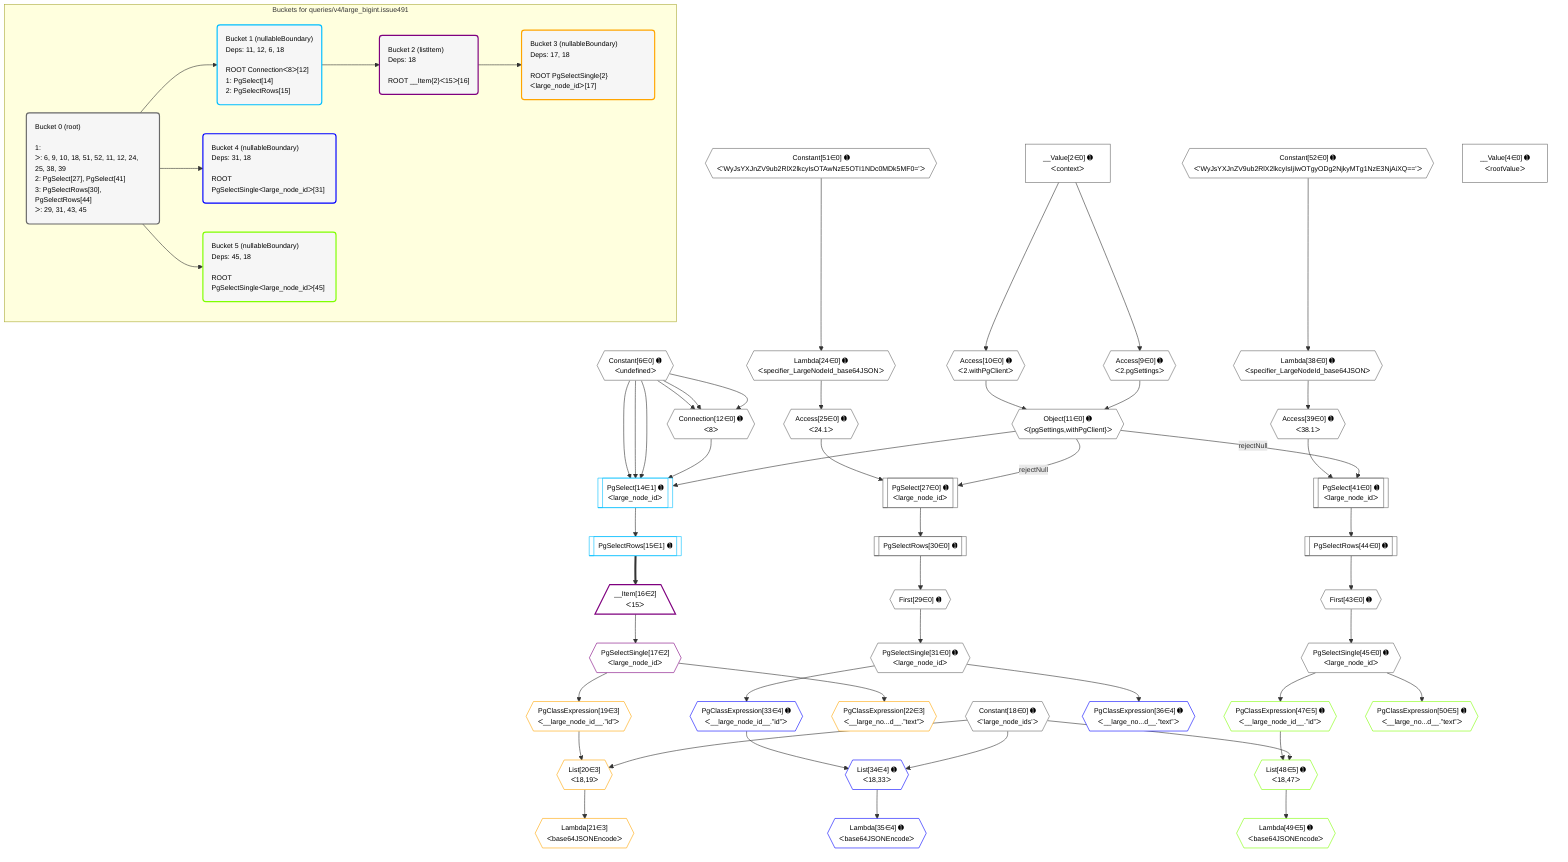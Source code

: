 %%{init: {'themeVariables': { 'fontSize': '12px'}}}%%
graph TD
    classDef path fill:#eee,stroke:#000,color:#000
    classDef plan fill:#fff,stroke-width:1px,color:#000
    classDef itemplan fill:#fff,stroke-width:2px,color:#000
    classDef unbatchedplan fill:#dff,stroke-width:1px,color:#000
    classDef sideeffectplan fill:#fcc,stroke-width:2px,color:#000
    classDef bucket fill:#f6f6f6,color:#000,stroke-width:2px,text-align:left


    %% plan dependencies
    Connection12{{"Connection[12∈0] ➊<br />ᐸ8ᐳ"}}:::plan
    Constant6{{"Constant[6∈0] ➊<br />ᐸundefinedᐳ"}}:::plan
    Constant6 & Constant6 & Constant6 --> Connection12
    Object11{{"Object[11∈0] ➊<br />ᐸ{pgSettings,withPgClient}ᐳ"}}:::plan
    Access9{{"Access[9∈0] ➊<br />ᐸ2.pgSettingsᐳ"}}:::plan
    Access10{{"Access[10∈0] ➊<br />ᐸ2.withPgClientᐳ"}}:::plan
    Access9 & Access10 --> Object11
    PgSelect27[["PgSelect[27∈0] ➊<br />ᐸlarge_node_idᐳ"]]:::plan
    Access25{{"Access[25∈0] ➊<br />ᐸ24.1ᐳ"}}:::plan
    Object11 -->|rejectNull| PgSelect27
    Access25 --> PgSelect27
    PgSelect41[["PgSelect[41∈0] ➊<br />ᐸlarge_node_idᐳ"]]:::plan
    Access39{{"Access[39∈0] ➊<br />ᐸ38.1ᐳ"}}:::plan
    Object11 -->|rejectNull| PgSelect41
    Access39 --> PgSelect41
    __Value2["__Value[2∈0] ➊<br />ᐸcontextᐳ"]:::plan
    __Value2 --> Access9
    __Value2 --> Access10
    Lambda24{{"Lambda[24∈0] ➊<br />ᐸspecifier_LargeNodeId_base64JSONᐳ"}}:::plan
    Constant51{{"Constant[51∈0] ➊<br />ᐸ'WyJsYXJnZV9ub2RlX2lkcyIsOTAwNzE5OTI1NDc0MDk5MF0='ᐳ"}}:::plan
    Constant51 --> Lambda24
    Lambda24 --> Access25
    First29{{"First[29∈0] ➊"}}:::plan
    PgSelectRows30[["PgSelectRows[30∈0] ➊"]]:::plan
    PgSelectRows30 --> First29
    PgSelect27 --> PgSelectRows30
    PgSelectSingle31{{"PgSelectSingle[31∈0] ➊<br />ᐸlarge_node_idᐳ"}}:::plan
    First29 --> PgSelectSingle31
    Lambda38{{"Lambda[38∈0] ➊<br />ᐸspecifier_LargeNodeId_base64JSONᐳ"}}:::plan
    Constant52{{"Constant[52∈0] ➊<br />ᐸ'WyJsYXJnZV9ub2RlX2lkcyIsIjIwOTgyODg2NjkyMTg1NzE3NjAiXQ=='ᐳ"}}:::plan
    Constant52 --> Lambda38
    Lambda38 --> Access39
    First43{{"First[43∈0] ➊"}}:::plan
    PgSelectRows44[["PgSelectRows[44∈0] ➊"]]:::plan
    PgSelectRows44 --> First43
    PgSelect41 --> PgSelectRows44
    PgSelectSingle45{{"PgSelectSingle[45∈0] ➊<br />ᐸlarge_node_idᐳ"}}:::plan
    First43 --> PgSelectSingle45
    __Value4["__Value[4∈0] ➊<br />ᐸrootValueᐳ"]:::plan
    Constant18{{"Constant[18∈0] ➊<br />ᐸ'large_node_ids'ᐳ"}}:::plan
    PgSelect14[["PgSelect[14∈1] ➊<br />ᐸlarge_node_idᐳ"]]:::plan
    Object11 & Connection12 & Constant6 & Constant6 & Constant6 --> PgSelect14
    PgSelectRows15[["PgSelectRows[15∈1] ➊"]]:::plan
    PgSelect14 --> PgSelectRows15
    __Item16[/"__Item[16∈2]<br />ᐸ15ᐳ"\]:::itemplan
    PgSelectRows15 ==> __Item16
    PgSelectSingle17{{"PgSelectSingle[17∈2]<br />ᐸlarge_node_idᐳ"}}:::plan
    __Item16 --> PgSelectSingle17
    List20{{"List[20∈3]<br />ᐸ18,19ᐳ"}}:::plan
    PgClassExpression19{{"PgClassExpression[19∈3]<br />ᐸ__large_node_id__.”id”ᐳ"}}:::plan
    Constant18 & PgClassExpression19 --> List20
    PgSelectSingle17 --> PgClassExpression19
    Lambda21{{"Lambda[21∈3]<br />ᐸbase64JSONEncodeᐳ"}}:::plan
    List20 --> Lambda21
    PgClassExpression22{{"PgClassExpression[22∈3]<br />ᐸ__large_no...d__.”text”ᐳ"}}:::plan
    PgSelectSingle17 --> PgClassExpression22
    List34{{"List[34∈4] ➊<br />ᐸ18,33ᐳ"}}:::plan
    PgClassExpression33{{"PgClassExpression[33∈4] ➊<br />ᐸ__large_node_id__.”id”ᐳ"}}:::plan
    Constant18 & PgClassExpression33 --> List34
    PgSelectSingle31 --> PgClassExpression33
    Lambda35{{"Lambda[35∈4] ➊<br />ᐸbase64JSONEncodeᐳ"}}:::plan
    List34 --> Lambda35
    PgClassExpression36{{"PgClassExpression[36∈4] ➊<br />ᐸ__large_no...d__.”text”ᐳ"}}:::plan
    PgSelectSingle31 --> PgClassExpression36
    List48{{"List[48∈5] ➊<br />ᐸ18,47ᐳ"}}:::plan
    PgClassExpression47{{"PgClassExpression[47∈5] ➊<br />ᐸ__large_node_id__.”id”ᐳ"}}:::plan
    Constant18 & PgClassExpression47 --> List48
    PgSelectSingle45 --> PgClassExpression47
    Lambda49{{"Lambda[49∈5] ➊<br />ᐸbase64JSONEncodeᐳ"}}:::plan
    List48 --> Lambda49
    PgClassExpression50{{"PgClassExpression[50∈5] ➊<br />ᐸ__large_no...d__.”text”ᐳ"}}:::plan
    PgSelectSingle45 --> PgClassExpression50

    %% define steps

    subgraph "Buckets for queries/v4/large_bigint.issue491"
    Bucket0("Bucket 0 (root)<br /><br />1: <br />ᐳ: 6, 9, 10, 18, 51, 52, 11, 12, 24, 25, 38, 39<br />2: PgSelect[27], PgSelect[41]<br />3: PgSelectRows[30], PgSelectRows[44]<br />ᐳ: 29, 31, 43, 45"):::bucket
    classDef bucket0 stroke:#696969
    class Bucket0,__Value2,__Value4,Constant6,Access9,Access10,Object11,Connection12,Constant18,Lambda24,Access25,PgSelect27,First29,PgSelectRows30,PgSelectSingle31,Lambda38,Access39,PgSelect41,First43,PgSelectRows44,PgSelectSingle45,Constant51,Constant52 bucket0
    Bucket1("Bucket 1 (nullableBoundary)<br />Deps: 11, 12, 6, 18<br /><br />ROOT Connectionᐸ8ᐳ[12]<br />1: PgSelect[14]<br />2: PgSelectRows[15]"):::bucket
    classDef bucket1 stroke:#00bfff
    class Bucket1,PgSelect14,PgSelectRows15 bucket1
    Bucket2("Bucket 2 (listItem)<br />Deps: 18<br /><br />ROOT __Item{2}ᐸ15ᐳ[16]"):::bucket
    classDef bucket2 stroke:#7f007f
    class Bucket2,__Item16,PgSelectSingle17 bucket2
    Bucket3("Bucket 3 (nullableBoundary)<br />Deps: 17, 18<br /><br />ROOT PgSelectSingle{2}ᐸlarge_node_idᐳ[17]"):::bucket
    classDef bucket3 stroke:#ffa500
    class Bucket3,PgClassExpression19,List20,Lambda21,PgClassExpression22 bucket3
    Bucket4("Bucket 4 (nullableBoundary)<br />Deps: 31, 18<br /><br />ROOT PgSelectSingleᐸlarge_node_idᐳ[31]"):::bucket
    classDef bucket4 stroke:#0000ff
    class Bucket4,PgClassExpression33,List34,Lambda35,PgClassExpression36 bucket4
    Bucket5("Bucket 5 (nullableBoundary)<br />Deps: 45, 18<br /><br />ROOT PgSelectSingleᐸlarge_node_idᐳ[45]"):::bucket
    classDef bucket5 stroke:#7fff00
    class Bucket5,PgClassExpression47,List48,Lambda49,PgClassExpression50 bucket5
    Bucket0 --> Bucket1 & Bucket4 & Bucket5
    Bucket1 --> Bucket2
    Bucket2 --> Bucket3
    end